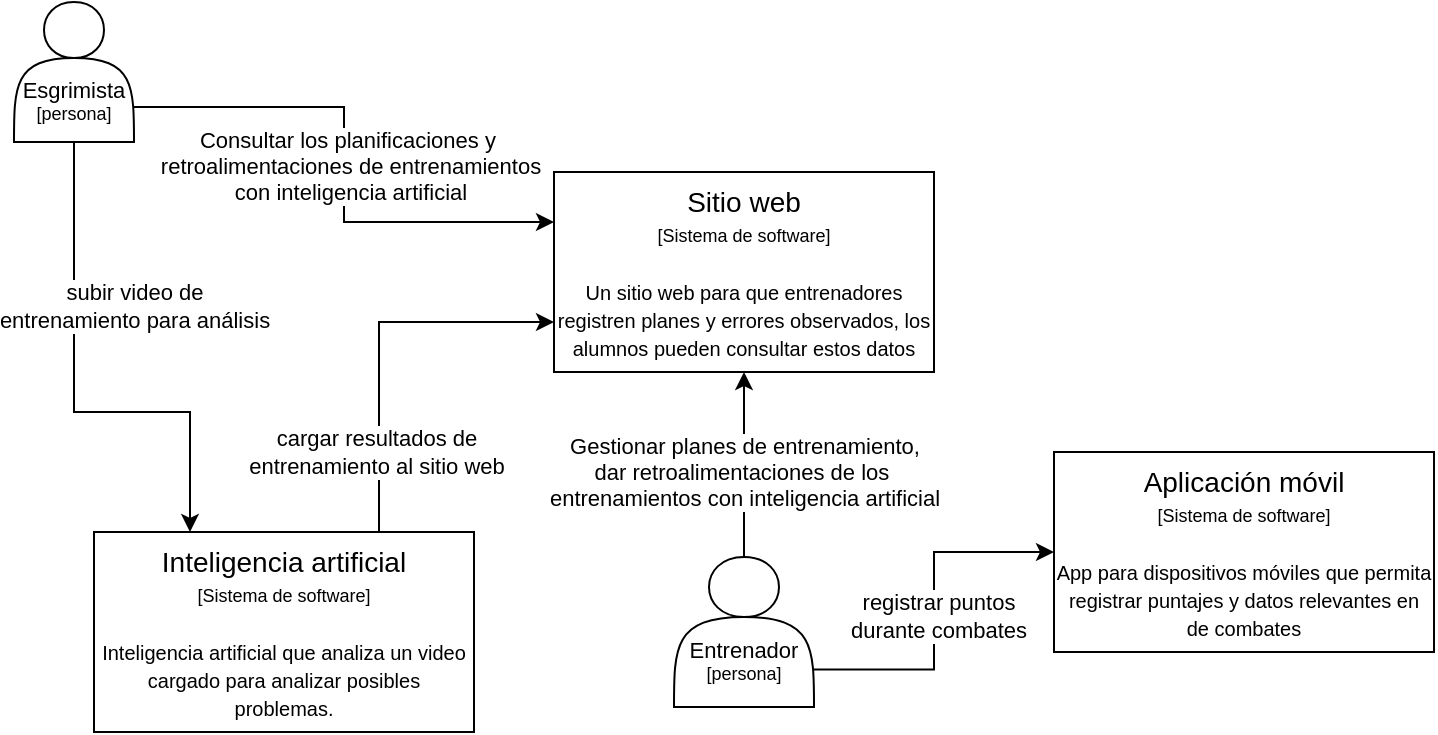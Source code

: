 <mxfile version="21.6.6" type="device">
  <diagram name="Page-1" id="YgEF8Rc6YDN5Ng1QnEPJ">
    <mxGraphModel dx="1266" dy="746" grid="1" gridSize="10" guides="1" tooltips="1" connect="1" arrows="1" fold="1" page="1" pageScale="1" pageWidth="850" pageHeight="1100" math="0" shadow="0">
      <root>
        <mxCell id="0" />
        <mxCell id="1" parent="0" />
        <mxCell id="dZJAuWM4ClLpMtlekzl2-5" style="edgeStyle=orthogonalEdgeStyle;rounded=0;orthogonalLoop=1;jettySize=auto;html=1;exitX=1;exitY=0.75;exitDx=0;exitDy=0;entryX=0;entryY=0.25;entryDx=0;entryDy=0;" parent="1" source="dZJAuWM4ClLpMtlekzl2-1" target="dZJAuWM4ClLpMtlekzl2-4" edge="1">
          <mxGeometry relative="1" as="geometry" />
        </mxCell>
        <mxCell id="dZJAuWM4ClLpMtlekzl2-9" value="Consultar los planificaciones y&amp;nbsp;&lt;br style=&quot;font-size: 11px;&quot;&gt;retroalimentaciones de entrenamientos&lt;br style=&quot;font-size: 11px;&quot;&gt;con inteligencia artificial" style="edgeLabel;html=1;align=center;verticalAlign=middle;resizable=0;points=[];fontSize=11;" parent="dZJAuWM4ClLpMtlekzl2-5" vertex="1" connectable="0">
          <mxGeometry x="-0.462" y="1" relative="1" as="geometry">
            <mxPoint x="36" y="30" as="offset" />
          </mxGeometry>
        </mxCell>
        <mxCell id="qzlctMb44i1yB61l0kc5-8" style="edgeStyle=orthogonalEdgeStyle;rounded=0;orthogonalLoop=1;jettySize=auto;html=1;exitX=0.5;exitY=1;exitDx=0;exitDy=0;entryX=0.25;entryY=0;entryDx=0;entryDy=0;" parent="1" source="dZJAuWM4ClLpMtlekzl2-1" target="qzlctMb44i1yB61l0kc5-6" edge="1">
          <mxGeometry relative="1" as="geometry">
            <Array as="points">
              <mxPoint x="50" y="210" />
              <mxPoint x="108" y="210" />
              <mxPoint x="108" y="270" />
            </Array>
          </mxGeometry>
        </mxCell>
        <mxCell id="qzlctMb44i1yB61l0kc5-9" value="subir video de &lt;br&gt;entrenamiento para análisis" style="edgeLabel;html=1;align=center;verticalAlign=middle;resizable=0;points=[];" parent="qzlctMb44i1yB61l0kc5-8" vertex="1" connectable="0">
          <mxGeometry x="-0.106" y="-2" relative="1" as="geometry">
            <mxPoint x="32" y="-32" as="offset" />
          </mxGeometry>
        </mxCell>
        <mxCell id="dZJAuWM4ClLpMtlekzl2-1" value="&lt;font style=&quot;font-size: 11px;&quot;&gt;Esgrimista&lt;/font&gt;&lt;br&gt;&lt;font style=&quot;font-size: 9px;&quot;&gt;[persona]&lt;/font&gt;" style="shape=actor;whiteSpace=wrap;html=1;fontSize=9;spacingTop=27;" parent="1" vertex="1">
          <mxGeometry x="20" y="5" width="60" height="70" as="geometry" />
        </mxCell>
        <mxCell id="dZJAuWM4ClLpMtlekzl2-7" style="edgeStyle=orthogonalEdgeStyle;rounded=0;orthogonalLoop=1;jettySize=auto;html=1;exitX=0.5;exitY=0;exitDx=0;exitDy=0;entryX=0.5;entryY=1;entryDx=0;entryDy=0;" parent="1" source="dZJAuWM4ClLpMtlekzl2-3" target="dZJAuWM4ClLpMtlekzl2-4" edge="1">
          <mxGeometry relative="1" as="geometry">
            <mxPoint x="535" y="366.25" as="sourcePoint" />
            <mxPoint x="500" y="180" as="targetPoint" />
          </mxGeometry>
        </mxCell>
        <mxCell id="dZJAuWM4ClLpMtlekzl2-8" value="Gestionar planes de entrenamiento, &lt;br style=&quot;font-size: 11px;&quot;&gt;dar retroalimentaciones de los&amp;nbsp;&lt;br style=&quot;font-size: 11px;&quot;&gt;entrenamientos con inteligencia artificial" style="edgeLabel;html=1;align=center;verticalAlign=middle;resizable=0;points=[];fontSize=11;" parent="dZJAuWM4ClLpMtlekzl2-7" vertex="1" connectable="0">
          <mxGeometry x="-0.267" relative="1" as="geometry">
            <mxPoint y="-9" as="offset" />
          </mxGeometry>
        </mxCell>
        <mxCell id="qzlctMb44i1yB61l0kc5-12" style="edgeStyle=orthogonalEdgeStyle;rounded=0;orthogonalLoop=1;jettySize=auto;html=1;exitX=1;exitY=0.75;exitDx=0;exitDy=0;" parent="1" source="dZJAuWM4ClLpMtlekzl2-3" target="qzlctMb44i1yB61l0kc5-7" edge="1">
          <mxGeometry relative="1" as="geometry" />
        </mxCell>
        <mxCell id="qzlctMb44i1yB61l0kc5-13" value="registrar puntos&lt;br&gt;durante combates" style="edgeLabel;html=1;align=center;verticalAlign=middle;resizable=0;points=[];" parent="qzlctMb44i1yB61l0kc5-12" vertex="1" connectable="0">
          <mxGeometry x="-0.02" y="-2" relative="1" as="geometry">
            <mxPoint as="offset" />
          </mxGeometry>
        </mxCell>
        <mxCell id="dZJAuWM4ClLpMtlekzl2-3" value="&lt;font style=&quot;font-size: 11px;&quot;&gt;Entrenador&lt;br&gt;&lt;/font&gt;&lt;font style=&quot;font-size: 9px;&quot;&gt;[persona]&lt;/font&gt;" style="shape=actor;whiteSpace=wrap;html=1;fontSize=9;spacingTop=27;" parent="1" vertex="1">
          <mxGeometry x="350" y="282.5" width="70" height="75" as="geometry" />
        </mxCell>
        <mxCell id="dZJAuWM4ClLpMtlekzl2-4" value="&lt;font style=&quot;font-size: 14px;&quot;&gt;Sitio web&lt;/font&gt;&lt;br&gt;&lt;font style=&quot;&quot;&gt;&lt;font style=&quot;font-size: 9px;&quot;&gt;[Sistema de software]&lt;/font&gt;&lt;br&gt;&lt;br&gt;&lt;span style=&quot;font-size: 10px;&quot;&gt;Un sitio web para que entrenadores registren planes y errores observados, los alumnos pueden&amp;nbsp;consultar estos datos&lt;/span&gt;&lt;br&gt;&lt;/font&gt;" style="whiteSpace=wrap;html=1;verticalAlign=top;" parent="1" vertex="1">
          <mxGeometry x="290" y="90" width="190" height="100" as="geometry" />
        </mxCell>
        <mxCell id="qzlctMb44i1yB61l0kc5-10" style="edgeStyle=orthogonalEdgeStyle;rounded=0;orthogonalLoop=1;jettySize=auto;html=1;exitX=0.75;exitY=0;exitDx=0;exitDy=0;entryX=0;entryY=0.75;entryDx=0;entryDy=0;" parent="1" source="qzlctMb44i1yB61l0kc5-6" target="dZJAuWM4ClLpMtlekzl2-4" edge="1">
          <mxGeometry relative="1" as="geometry" />
        </mxCell>
        <mxCell id="qzlctMb44i1yB61l0kc5-11" value="cargar resultados de &lt;br&gt;entrenamiento al sitio web" style="edgeLabel;html=1;align=center;verticalAlign=middle;resizable=0;points=[];" parent="qzlctMb44i1yB61l0kc5-10" vertex="1" connectable="0">
          <mxGeometry x="-0.377" y="-2" relative="1" as="geometry">
            <mxPoint x="-4" y="20" as="offset" />
          </mxGeometry>
        </mxCell>
        <mxCell id="qzlctMb44i1yB61l0kc5-6" value="&lt;font style=&quot;font-size: 14px;&quot;&gt;Inteligencia artificial&lt;/font&gt;&lt;br&gt;&lt;font style=&quot;&quot;&gt;&lt;font style=&quot;font-size: 9px;&quot;&gt;[Sistema de software]&lt;/font&gt;&lt;br&gt;&lt;br&gt;&lt;span style=&quot;font-size: 10px;&quot;&gt;Inteligencia artificial que analiza un video cargado para analizar posibles problemas.&lt;/span&gt;&lt;br&gt;&lt;/font&gt;" style="whiteSpace=wrap;html=1;verticalAlign=top;" parent="1" vertex="1">
          <mxGeometry x="60" y="270" width="190" height="100" as="geometry" />
        </mxCell>
        <mxCell id="qzlctMb44i1yB61l0kc5-7" value="&lt;font style=&quot;font-size: 14px;&quot;&gt;Aplicación móvil&lt;/font&gt;&lt;br&gt;&lt;font style=&quot;&quot;&gt;&lt;font style=&quot;font-size: 9px;&quot;&gt;[Sistema de software]&lt;/font&gt;&lt;br&gt;&lt;br&gt;&lt;span style=&quot;font-size: 10px;&quot;&gt;App para dispositivos móviles que permita registrar&amp;nbsp;puntajes y datos relevantes en de combates&lt;/span&gt;&lt;br&gt;&lt;/font&gt;" style="whiteSpace=wrap;html=1;verticalAlign=top;" parent="1" vertex="1">
          <mxGeometry x="540" y="230" width="190" height="100" as="geometry" />
        </mxCell>
      </root>
    </mxGraphModel>
  </diagram>
</mxfile>

